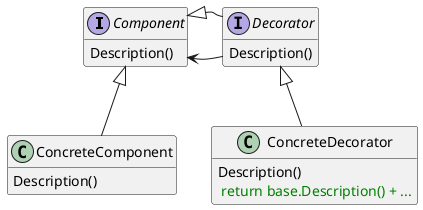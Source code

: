 @startuml DecoratorPattern
hide empty members

interface Component{
    Description()
}
interface Decorator{
    Description()
}
class ConcreteComponent{
    Description()
}
class ConcreteDecorator{
    Description()
    <font color=green> return base.Description() + ...
}
Decorator -left-> Component
Decorator -left-|> Component
ConcreteComponent -up-|> Component
ConcreteDecorator -up-|> Decorator


@enduml
